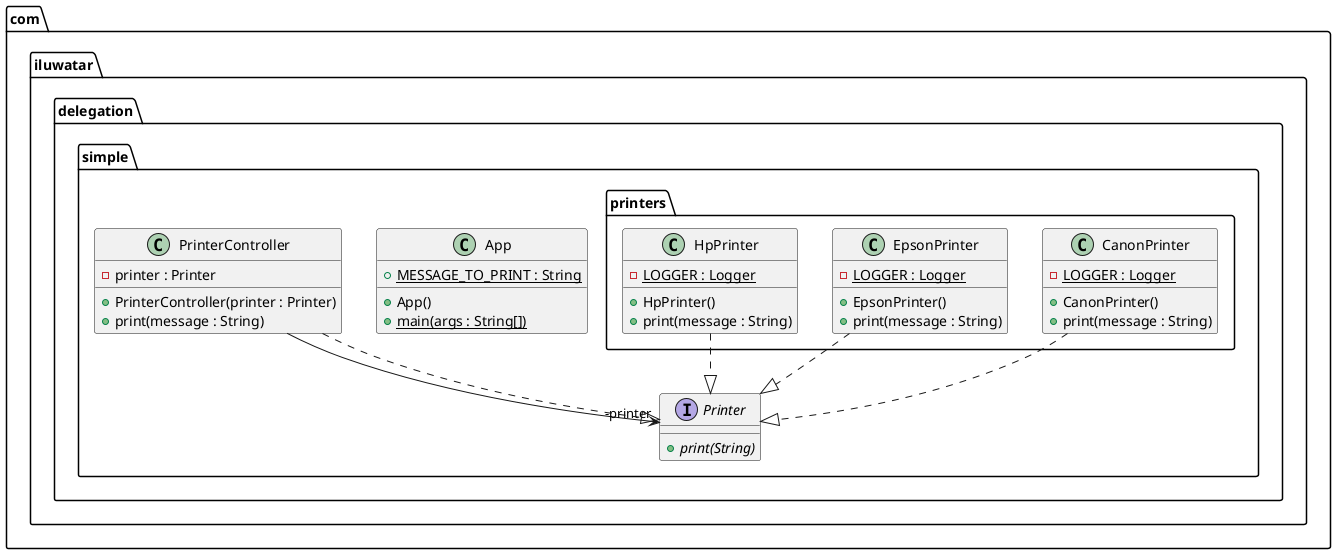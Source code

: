 @startuml
package com.iluwatar.delegation.simple.printers {
  class CanonPrinter {
    - LOGGER : Logger {static}
    + CanonPrinter()
    + print(message : String)
  }
  class EpsonPrinter {
    - LOGGER : Logger {static}
    + EpsonPrinter()
    + print(message : String)
  }
  class HpPrinter {
    - LOGGER : Logger {static}
    + HpPrinter()
    + print(message : String)
  }
}
package com.iluwatar.delegation.simple {
  class App {
    + MESSAGE_TO_PRINT : String {static}
    + App()
    + main(args : String[]) {static}
  }
  interface Printer {
    + print(String) {abstract}
  }
  class PrinterController {
    - printer : Printer
    + PrinterController(printer : Printer)
    + print(message : String)
  }
}
PrinterController -->  "-printer" Printer
PrinterController ..|> Printer 
CanonPrinter ..|> Printer 
EpsonPrinter ..|> Printer 
HpPrinter ..|> Printer 
@enduml
